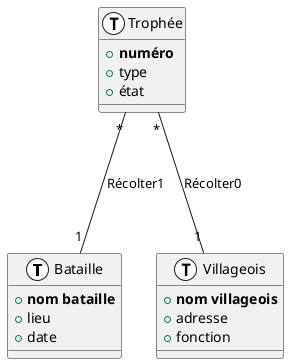 @startuml "split"

!define Table(x) class "x" << (T,#FFFFFF) >>
!define pk(x) <b>x</b>

Table("Bataille") {
    {field} + pk(nom bataille)
    {field} + lieu
    {field} + date
}

"Trophée" "*" --- "1" "Villageois": "Récolter0"

"Trophée" "*" --- "1" "Bataille": "Récolter1"

Table("Villageois") {
    {field} + pk(nom villageois)
    {field} + adresse
    {field} + fonction
}

Table("Trophée") {
    {field} + pk(numéro)
    {field} + type
    {field} + état
}

@enduml
